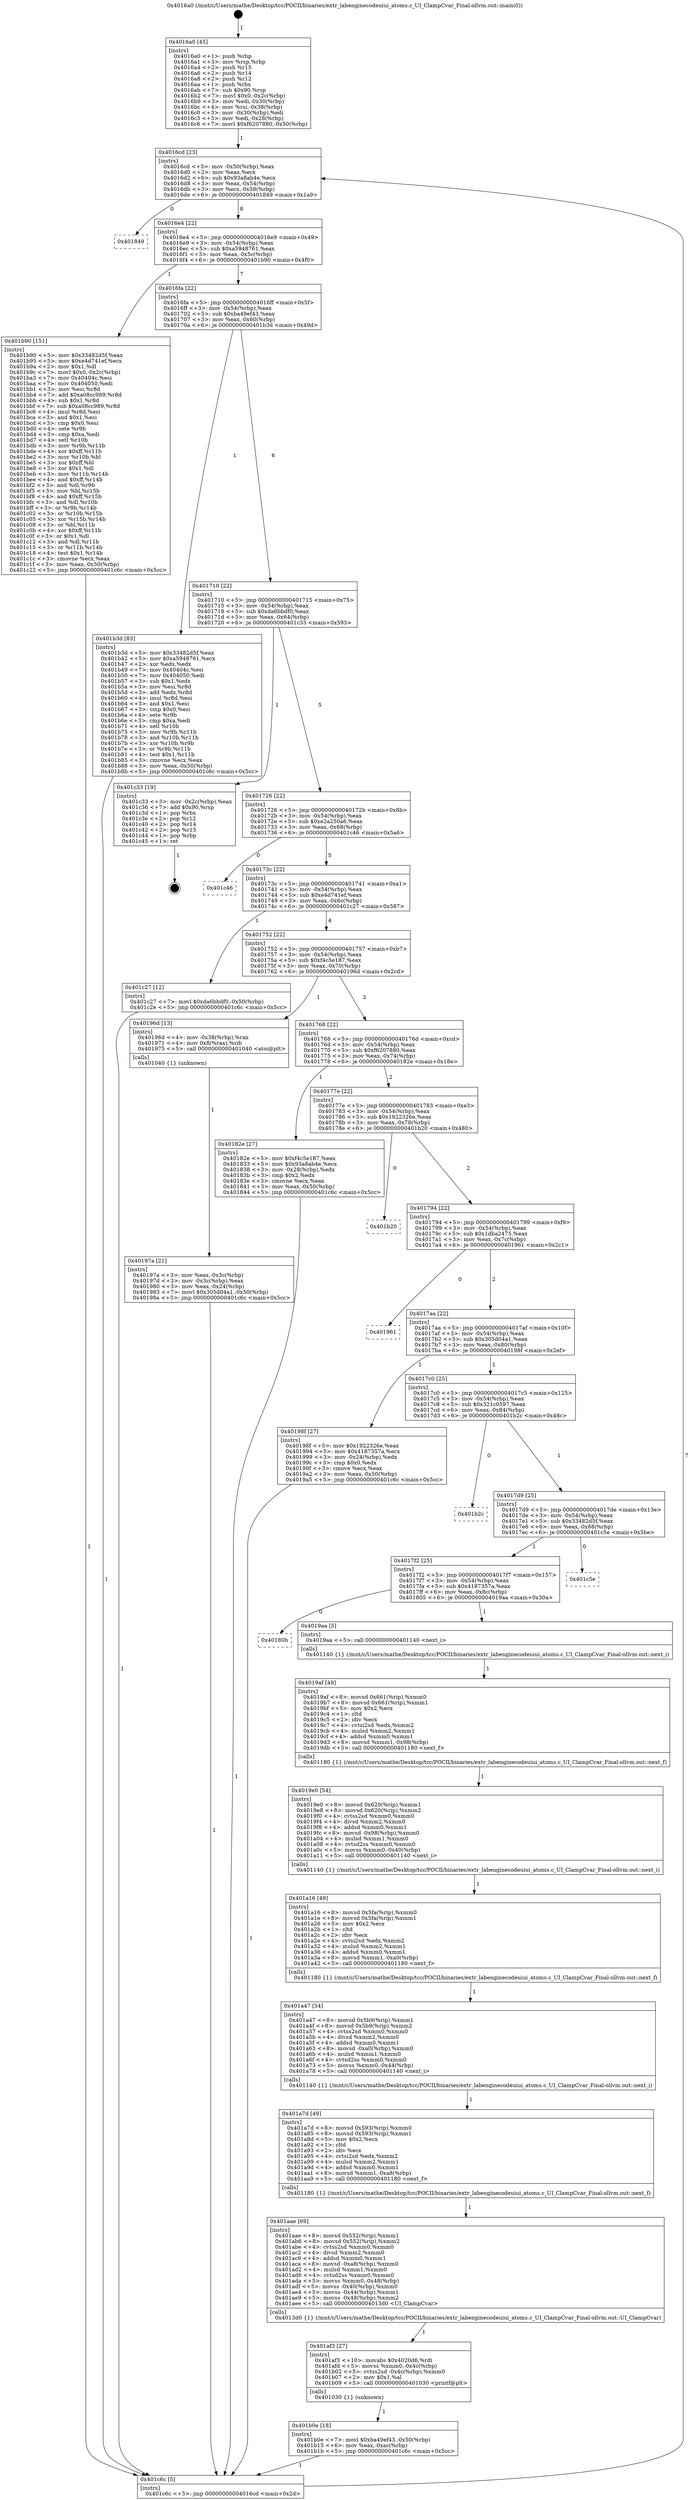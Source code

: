 digraph "0x4016a0" {
  label = "0x4016a0 (/mnt/c/Users/mathe/Desktop/tcc/POCII/binaries/extr_labenginecodeuiui_atoms.c_UI_ClampCvar_Final-ollvm.out::main(0))"
  labelloc = "t"
  node[shape=record]

  Entry [label="",width=0.3,height=0.3,shape=circle,fillcolor=black,style=filled]
  "0x4016cd" [label="{
     0x4016cd [23]\l
     | [instrs]\l
     &nbsp;&nbsp;0x4016cd \<+3\>: mov -0x50(%rbp),%eax\l
     &nbsp;&nbsp;0x4016d0 \<+2\>: mov %eax,%ecx\l
     &nbsp;&nbsp;0x4016d2 \<+6\>: sub $0x93a8ab4e,%ecx\l
     &nbsp;&nbsp;0x4016d8 \<+3\>: mov %eax,-0x54(%rbp)\l
     &nbsp;&nbsp;0x4016db \<+3\>: mov %ecx,-0x58(%rbp)\l
     &nbsp;&nbsp;0x4016de \<+6\>: je 0000000000401849 \<main+0x1a9\>\l
  }"]
  "0x401849" [label="{
     0x401849\l
  }", style=dashed]
  "0x4016e4" [label="{
     0x4016e4 [22]\l
     | [instrs]\l
     &nbsp;&nbsp;0x4016e4 \<+5\>: jmp 00000000004016e9 \<main+0x49\>\l
     &nbsp;&nbsp;0x4016e9 \<+3\>: mov -0x54(%rbp),%eax\l
     &nbsp;&nbsp;0x4016ec \<+5\>: sub $0xa5948761,%eax\l
     &nbsp;&nbsp;0x4016f1 \<+3\>: mov %eax,-0x5c(%rbp)\l
     &nbsp;&nbsp;0x4016f4 \<+6\>: je 0000000000401b90 \<main+0x4f0\>\l
  }"]
  Exit [label="",width=0.3,height=0.3,shape=circle,fillcolor=black,style=filled,peripheries=2]
  "0x401b90" [label="{
     0x401b90 [151]\l
     | [instrs]\l
     &nbsp;&nbsp;0x401b90 \<+5\>: mov $0x33482d5f,%eax\l
     &nbsp;&nbsp;0x401b95 \<+5\>: mov $0xe4d741ef,%ecx\l
     &nbsp;&nbsp;0x401b9a \<+2\>: mov $0x1,%dl\l
     &nbsp;&nbsp;0x401b9c \<+7\>: movl $0x0,-0x2c(%rbp)\l
     &nbsp;&nbsp;0x401ba3 \<+7\>: mov 0x40404c,%esi\l
     &nbsp;&nbsp;0x401baa \<+7\>: mov 0x404050,%edi\l
     &nbsp;&nbsp;0x401bb1 \<+3\>: mov %esi,%r8d\l
     &nbsp;&nbsp;0x401bb4 \<+7\>: add $0xa08cc989,%r8d\l
     &nbsp;&nbsp;0x401bbb \<+4\>: sub $0x1,%r8d\l
     &nbsp;&nbsp;0x401bbf \<+7\>: sub $0xa08cc989,%r8d\l
     &nbsp;&nbsp;0x401bc6 \<+4\>: imul %r8d,%esi\l
     &nbsp;&nbsp;0x401bca \<+3\>: and $0x1,%esi\l
     &nbsp;&nbsp;0x401bcd \<+3\>: cmp $0x0,%esi\l
     &nbsp;&nbsp;0x401bd0 \<+4\>: sete %r9b\l
     &nbsp;&nbsp;0x401bd4 \<+3\>: cmp $0xa,%edi\l
     &nbsp;&nbsp;0x401bd7 \<+4\>: setl %r10b\l
     &nbsp;&nbsp;0x401bdb \<+3\>: mov %r9b,%r11b\l
     &nbsp;&nbsp;0x401bde \<+4\>: xor $0xff,%r11b\l
     &nbsp;&nbsp;0x401be2 \<+3\>: mov %r10b,%bl\l
     &nbsp;&nbsp;0x401be5 \<+3\>: xor $0xff,%bl\l
     &nbsp;&nbsp;0x401be8 \<+3\>: xor $0x1,%dl\l
     &nbsp;&nbsp;0x401beb \<+3\>: mov %r11b,%r14b\l
     &nbsp;&nbsp;0x401bee \<+4\>: and $0xff,%r14b\l
     &nbsp;&nbsp;0x401bf2 \<+3\>: and %dl,%r9b\l
     &nbsp;&nbsp;0x401bf5 \<+3\>: mov %bl,%r15b\l
     &nbsp;&nbsp;0x401bf8 \<+4\>: and $0xff,%r15b\l
     &nbsp;&nbsp;0x401bfc \<+3\>: and %dl,%r10b\l
     &nbsp;&nbsp;0x401bff \<+3\>: or %r9b,%r14b\l
     &nbsp;&nbsp;0x401c02 \<+3\>: or %r10b,%r15b\l
     &nbsp;&nbsp;0x401c05 \<+3\>: xor %r15b,%r14b\l
     &nbsp;&nbsp;0x401c08 \<+3\>: or %bl,%r11b\l
     &nbsp;&nbsp;0x401c0b \<+4\>: xor $0xff,%r11b\l
     &nbsp;&nbsp;0x401c0f \<+3\>: or $0x1,%dl\l
     &nbsp;&nbsp;0x401c12 \<+3\>: and %dl,%r11b\l
     &nbsp;&nbsp;0x401c15 \<+3\>: or %r11b,%r14b\l
     &nbsp;&nbsp;0x401c18 \<+4\>: test $0x1,%r14b\l
     &nbsp;&nbsp;0x401c1c \<+3\>: cmovne %ecx,%eax\l
     &nbsp;&nbsp;0x401c1f \<+3\>: mov %eax,-0x50(%rbp)\l
     &nbsp;&nbsp;0x401c22 \<+5\>: jmp 0000000000401c6c \<main+0x5cc\>\l
  }"]
  "0x4016fa" [label="{
     0x4016fa [22]\l
     | [instrs]\l
     &nbsp;&nbsp;0x4016fa \<+5\>: jmp 00000000004016ff \<main+0x5f\>\l
     &nbsp;&nbsp;0x4016ff \<+3\>: mov -0x54(%rbp),%eax\l
     &nbsp;&nbsp;0x401702 \<+5\>: sub $0xba49ef43,%eax\l
     &nbsp;&nbsp;0x401707 \<+3\>: mov %eax,-0x60(%rbp)\l
     &nbsp;&nbsp;0x40170a \<+6\>: je 0000000000401b3d \<main+0x49d\>\l
  }"]
  "0x401b0e" [label="{
     0x401b0e [18]\l
     | [instrs]\l
     &nbsp;&nbsp;0x401b0e \<+7\>: movl $0xba49ef43,-0x50(%rbp)\l
     &nbsp;&nbsp;0x401b15 \<+6\>: mov %eax,-0xac(%rbp)\l
     &nbsp;&nbsp;0x401b1b \<+5\>: jmp 0000000000401c6c \<main+0x5cc\>\l
  }"]
  "0x401b3d" [label="{
     0x401b3d [83]\l
     | [instrs]\l
     &nbsp;&nbsp;0x401b3d \<+5\>: mov $0x33482d5f,%eax\l
     &nbsp;&nbsp;0x401b42 \<+5\>: mov $0xa5948761,%ecx\l
     &nbsp;&nbsp;0x401b47 \<+2\>: xor %edx,%edx\l
     &nbsp;&nbsp;0x401b49 \<+7\>: mov 0x40404c,%esi\l
     &nbsp;&nbsp;0x401b50 \<+7\>: mov 0x404050,%edi\l
     &nbsp;&nbsp;0x401b57 \<+3\>: sub $0x1,%edx\l
     &nbsp;&nbsp;0x401b5a \<+3\>: mov %esi,%r8d\l
     &nbsp;&nbsp;0x401b5d \<+3\>: add %edx,%r8d\l
     &nbsp;&nbsp;0x401b60 \<+4\>: imul %r8d,%esi\l
     &nbsp;&nbsp;0x401b64 \<+3\>: and $0x1,%esi\l
     &nbsp;&nbsp;0x401b67 \<+3\>: cmp $0x0,%esi\l
     &nbsp;&nbsp;0x401b6a \<+4\>: sete %r9b\l
     &nbsp;&nbsp;0x401b6e \<+3\>: cmp $0xa,%edi\l
     &nbsp;&nbsp;0x401b71 \<+4\>: setl %r10b\l
     &nbsp;&nbsp;0x401b75 \<+3\>: mov %r9b,%r11b\l
     &nbsp;&nbsp;0x401b78 \<+3\>: and %r10b,%r11b\l
     &nbsp;&nbsp;0x401b7b \<+3\>: xor %r10b,%r9b\l
     &nbsp;&nbsp;0x401b7e \<+3\>: or %r9b,%r11b\l
     &nbsp;&nbsp;0x401b81 \<+4\>: test $0x1,%r11b\l
     &nbsp;&nbsp;0x401b85 \<+3\>: cmovne %ecx,%eax\l
     &nbsp;&nbsp;0x401b88 \<+3\>: mov %eax,-0x50(%rbp)\l
     &nbsp;&nbsp;0x401b8b \<+5\>: jmp 0000000000401c6c \<main+0x5cc\>\l
  }"]
  "0x401710" [label="{
     0x401710 [22]\l
     | [instrs]\l
     &nbsp;&nbsp;0x401710 \<+5\>: jmp 0000000000401715 \<main+0x75\>\l
     &nbsp;&nbsp;0x401715 \<+3\>: mov -0x54(%rbp),%eax\l
     &nbsp;&nbsp;0x401718 \<+5\>: sub $0xda6bbdf0,%eax\l
     &nbsp;&nbsp;0x40171d \<+3\>: mov %eax,-0x64(%rbp)\l
     &nbsp;&nbsp;0x401720 \<+6\>: je 0000000000401c33 \<main+0x593\>\l
  }"]
  "0x401af3" [label="{
     0x401af3 [27]\l
     | [instrs]\l
     &nbsp;&nbsp;0x401af3 \<+10\>: movabs $0x4020d6,%rdi\l
     &nbsp;&nbsp;0x401afd \<+5\>: movss %xmm0,-0x4c(%rbp)\l
     &nbsp;&nbsp;0x401b02 \<+5\>: cvtss2sd -0x4c(%rbp),%xmm0\l
     &nbsp;&nbsp;0x401b07 \<+2\>: mov $0x1,%al\l
     &nbsp;&nbsp;0x401b09 \<+5\>: call 0000000000401030 \<printf@plt\>\l
     | [calls]\l
     &nbsp;&nbsp;0x401030 \{1\} (unknown)\l
  }"]
  "0x401c33" [label="{
     0x401c33 [19]\l
     | [instrs]\l
     &nbsp;&nbsp;0x401c33 \<+3\>: mov -0x2c(%rbp),%eax\l
     &nbsp;&nbsp;0x401c36 \<+7\>: add $0x90,%rsp\l
     &nbsp;&nbsp;0x401c3d \<+1\>: pop %rbx\l
     &nbsp;&nbsp;0x401c3e \<+2\>: pop %r12\l
     &nbsp;&nbsp;0x401c40 \<+2\>: pop %r14\l
     &nbsp;&nbsp;0x401c42 \<+2\>: pop %r15\l
     &nbsp;&nbsp;0x401c44 \<+1\>: pop %rbp\l
     &nbsp;&nbsp;0x401c45 \<+1\>: ret\l
  }"]
  "0x401726" [label="{
     0x401726 [22]\l
     | [instrs]\l
     &nbsp;&nbsp;0x401726 \<+5\>: jmp 000000000040172b \<main+0x8b\>\l
     &nbsp;&nbsp;0x40172b \<+3\>: mov -0x54(%rbp),%eax\l
     &nbsp;&nbsp;0x40172e \<+5\>: sub $0xe2a250a6,%eax\l
     &nbsp;&nbsp;0x401733 \<+3\>: mov %eax,-0x68(%rbp)\l
     &nbsp;&nbsp;0x401736 \<+6\>: je 0000000000401c46 \<main+0x5a6\>\l
  }"]
  "0x401aae" [label="{
     0x401aae [69]\l
     | [instrs]\l
     &nbsp;&nbsp;0x401aae \<+8\>: movsd 0x552(%rip),%xmm1\l
     &nbsp;&nbsp;0x401ab6 \<+8\>: movsd 0x552(%rip),%xmm2\l
     &nbsp;&nbsp;0x401abe \<+4\>: cvtss2sd %xmm0,%xmm0\l
     &nbsp;&nbsp;0x401ac2 \<+4\>: divsd %xmm2,%xmm0\l
     &nbsp;&nbsp;0x401ac6 \<+4\>: addsd %xmm0,%xmm1\l
     &nbsp;&nbsp;0x401aca \<+8\>: movsd -0xa8(%rbp),%xmm0\l
     &nbsp;&nbsp;0x401ad2 \<+4\>: mulsd %xmm1,%xmm0\l
     &nbsp;&nbsp;0x401ad6 \<+4\>: cvtsd2ss %xmm0,%xmm0\l
     &nbsp;&nbsp;0x401ada \<+5\>: movss %xmm0,-0x48(%rbp)\l
     &nbsp;&nbsp;0x401adf \<+5\>: movss -0x40(%rbp),%xmm0\l
     &nbsp;&nbsp;0x401ae4 \<+5\>: movss -0x44(%rbp),%xmm1\l
     &nbsp;&nbsp;0x401ae9 \<+5\>: movss -0x48(%rbp),%xmm2\l
     &nbsp;&nbsp;0x401aee \<+5\>: call 00000000004013d0 \<UI_ClampCvar\>\l
     | [calls]\l
     &nbsp;&nbsp;0x4013d0 \{1\} (/mnt/c/Users/mathe/Desktop/tcc/POCII/binaries/extr_labenginecodeuiui_atoms.c_UI_ClampCvar_Final-ollvm.out::UI_ClampCvar)\l
  }"]
  "0x401c46" [label="{
     0x401c46\l
  }", style=dashed]
  "0x40173c" [label="{
     0x40173c [22]\l
     | [instrs]\l
     &nbsp;&nbsp;0x40173c \<+5\>: jmp 0000000000401741 \<main+0xa1\>\l
     &nbsp;&nbsp;0x401741 \<+3\>: mov -0x54(%rbp),%eax\l
     &nbsp;&nbsp;0x401744 \<+5\>: sub $0xe4d741ef,%eax\l
     &nbsp;&nbsp;0x401749 \<+3\>: mov %eax,-0x6c(%rbp)\l
     &nbsp;&nbsp;0x40174c \<+6\>: je 0000000000401c27 \<main+0x587\>\l
  }"]
  "0x401a7d" [label="{
     0x401a7d [49]\l
     | [instrs]\l
     &nbsp;&nbsp;0x401a7d \<+8\>: movsd 0x593(%rip),%xmm0\l
     &nbsp;&nbsp;0x401a85 \<+8\>: movsd 0x593(%rip),%xmm1\l
     &nbsp;&nbsp;0x401a8d \<+5\>: mov $0x2,%ecx\l
     &nbsp;&nbsp;0x401a92 \<+1\>: cltd\l
     &nbsp;&nbsp;0x401a93 \<+2\>: idiv %ecx\l
     &nbsp;&nbsp;0x401a95 \<+4\>: cvtsi2sd %edx,%xmm2\l
     &nbsp;&nbsp;0x401a99 \<+4\>: mulsd %xmm2,%xmm1\l
     &nbsp;&nbsp;0x401a9d \<+4\>: addsd %xmm0,%xmm1\l
     &nbsp;&nbsp;0x401aa1 \<+8\>: movsd %xmm1,-0xa8(%rbp)\l
     &nbsp;&nbsp;0x401aa9 \<+5\>: call 0000000000401180 \<next_f\>\l
     | [calls]\l
     &nbsp;&nbsp;0x401180 \{1\} (/mnt/c/Users/mathe/Desktop/tcc/POCII/binaries/extr_labenginecodeuiui_atoms.c_UI_ClampCvar_Final-ollvm.out::next_f)\l
  }"]
  "0x401c27" [label="{
     0x401c27 [12]\l
     | [instrs]\l
     &nbsp;&nbsp;0x401c27 \<+7\>: movl $0xda6bbdf0,-0x50(%rbp)\l
     &nbsp;&nbsp;0x401c2e \<+5\>: jmp 0000000000401c6c \<main+0x5cc\>\l
  }"]
  "0x401752" [label="{
     0x401752 [22]\l
     | [instrs]\l
     &nbsp;&nbsp;0x401752 \<+5\>: jmp 0000000000401757 \<main+0xb7\>\l
     &nbsp;&nbsp;0x401757 \<+3\>: mov -0x54(%rbp),%eax\l
     &nbsp;&nbsp;0x40175a \<+5\>: sub $0xf4c5e187,%eax\l
     &nbsp;&nbsp;0x40175f \<+3\>: mov %eax,-0x70(%rbp)\l
     &nbsp;&nbsp;0x401762 \<+6\>: je 000000000040196d \<main+0x2cd\>\l
  }"]
  "0x401a47" [label="{
     0x401a47 [54]\l
     | [instrs]\l
     &nbsp;&nbsp;0x401a47 \<+8\>: movsd 0x5b9(%rip),%xmm1\l
     &nbsp;&nbsp;0x401a4f \<+8\>: movsd 0x5b9(%rip),%xmm2\l
     &nbsp;&nbsp;0x401a57 \<+4\>: cvtss2sd %xmm0,%xmm0\l
     &nbsp;&nbsp;0x401a5b \<+4\>: divsd %xmm2,%xmm0\l
     &nbsp;&nbsp;0x401a5f \<+4\>: addsd %xmm0,%xmm1\l
     &nbsp;&nbsp;0x401a63 \<+8\>: movsd -0xa0(%rbp),%xmm0\l
     &nbsp;&nbsp;0x401a6b \<+4\>: mulsd %xmm1,%xmm0\l
     &nbsp;&nbsp;0x401a6f \<+4\>: cvtsd2ss %xmm0,%xmm0\l
     &nbsp;&nbsp;0x401a73 \<+5\>: movss %xmm0,-0x44(%rbp)\l
     &nbsp;&nbsp;0x401a78 \<+5\>: call 0000000000401140 \<next_i\>\l
     | [calls]\l
     &nbsp;&nbsp;0x401140 \{1\} (/mnt/c/Users/mathe/Desktop/tcc/POCII/binaries/extr_labenginecodeuiui_atoms.c_UI_ClampCvar_Final-ollvm.out::next_i)\l
  }"]
  "0x40196d" [label="{
     0x40196d [13]\l
     | [instrs]\l
     &nbsp;&nbsp;0x40196d \<+4\>: mov -0x38(%rbp),%rax\l
     &nbsp;&nbsp;0x401971 \<+4\>: mov 0x8(%rax),%rdi\l
     &nbsp;&nbsp;0x401975 \<+5\>: call 0000000000401040 \<atoi@plt\>\l
     | [calls]\l
     &nbsp;&nbsp;0x401040 \{1\} (unknown)\l
  }"]
  "0x401768" [label="{
     0x401768 [22]\l
     | [instrs]\l
     &nbsp;&nbsp;0x401768 \<+5\>: jmp 000000000040176d \<main+0xcd\>\l
     &nbsp;&nbsp;0x40176d \<+3\>: mov -0x54(%rbp),%eax\l
     &nbsp;&nbsp;0x401770 \<+5\>: sub $0xf6207880,%eax\l
     &nbsp;&nbsp;0x401775 \<+3\>: mov %eax,-0x74(%rbp)\l
     &nbsp;&nbsp;0x401778 \<+6\>: je 000000000040182e \<main+0x18e\>\l
  }"]
  "0x401a16" [label="{
     0x401a16 [49]\l
     | [instrs]\l
     &nbsp;&nbsp;0x401a16 \<+8\>: movsd 0x5fa(%rip),%xmm0\l
     &nbsp;&nbsp;0x401a1e \<+8\>: movsd 0x5fa(%rip),%xmm1\l
     &nbsp;&nbsp;0x401a26 \<+5\>: mov $0x2,%ecx\l
     &nbsp;&nbsp;0x401a2b \<+1\>: cltd\l
     &nbsp;&nbsp;0x401a2c \<+2\>: idiv %ecx\l
     &nbsp;&nbsp;0x401a2e \<+4\>: cvtsi2sd %edx,%xmm2\l
     &nbsp;&nbsp;0x401a32 \<+4\>: mulsd %xmm2,%xmm1\l
     &nbsp;&nbsp;0x401a36 \<+4\>: addsd %xmm0,%xmm1\l
     &nbsp;&nbsp;0x401a3a \<+8\>: movsd %xmm1,-0xa0(%rbp)\l
     &nbsp;&nbsp;0x401a42 \<+5\>: call 0000000000401180 \<next_f\>\l
     | [calls]\l
     &nbsp;&nbsp;0x401180 \{1\} (/mnt/c/Users/mathe/Desktop/tcc/POCII/binaries/extr_labenginecodeuiui_atoms.c_UI_ClampCvar_Final-ollvm.out::next_f)\l
  }"]
  "0x40182e" [label="{
     0x40182e [27]\l
     | [instrs]\l
     &nbsp;&nbsp;0x40182e \<+5\>: mov $0xf4c5e187,%eax\l
     &nbsp;&nbsp;0x401833 \<+5\>: mov $0x93a8ab4e,%ecx\l
     &nbsp;&nbsp;0x401838 \<+3\>: mov -0x28(%rbp),%edx\l
     &nbsp;&nbsp;0x40183b \<+3\>: cmp $0x2,%edx\l
     &nbsp;&nbsp;0x40183e \<+3\>: cmovne %ecx,%eax\l
     &nbsp;&nbsp;0x401841 \<+3\>: mov %eax,-0x50(%rbp)\l
     &nbsp;&nbsp;0x401844 \<+5\>: jmp 0000000000401c6c \<main+0x5cc\>\l
  }"]
  "0x40177e" [label="{
     0x40177e [22]\l
     | [instrs]\l
     &nbsp;&nbsp;0x40177e \<+5\>: jmp 0000000000401783 \<main+0xe3\>\l
     &nbsp;&nbsp;0x401783 \<+3\>: mov -0x54(%rbp),%eax\l
     &nbsp;&nbsp;0x401786 \<+5\>: sub $0x1922326e,%eax\l
     &nbsp;&nbsp;0x40178b \<+3\>: mov %eax,-0x78(%rbp)\l
     &nbsp;&nbsp;0x40178e \<+6\>: je 0000000000401b20 \<main+0x480\>\l
  }"]
  "0x401c6c" [label="{
     0x401c6c [5]\l
     | [instrs]\l
     &nbsp;&nbsp;0x401c6c \<+5\>: jmp 00000000004016cd \<main+0x2d\>\l
  }"]
  "0x4016a0" [label="{
     0x4016a0 [45]\l
     | [instrs]\l
     &nbsp;&nbsp;0x4016a0 \<+1\>: push %rbp\l
     &nbsp;&nbsp;0x4016a1 \<+3\>: mov %rsp,%rbp\l
     &nbsp;&nbsp;0x4016a4 \<+2\>: push %r15\l
     &nbsp;&nbsp;0x4016a6 \<+2\>: push %r14\l
     &nbsp;&nbsp;0x4016a8 \<+2\>: push %r12\l
     &nbsp;&nbsp;0x4016aa \<+1\>: push %rbx\l
     &nbsp;&nbsp;0x4016ab \<+7\>: sub $0x90,%rsp\l
     &nbsp;&nbsp;0x4016b2 \<+7\>: movl $0x0,-0x2c(%rbp)\l
     &nbsp;&nbsp;0x4016b9 \<+3\>: mov %edi,-0x30(%rbp)\l
     &nbsp;&nbsp;0x4016bc \<+4\>: mov %rsi,-0x38(%rbp)\l
     &nbsp;&nbsp;0x4016c0 \<+3\>: mov -0x30(%rbp),%edi\l
     &nbsp;&nbsp;0x4016c3 \<+3\>: mov %edi,-0x28(%rbp)\l
     &nbsp;&nbsp;0x4016c6 \<+7\>: movl $0xf6207880,-0x50(%rbp)\l
  }"]
  "0x40197a" [label="{
     0x40197a [21]\l
     | [instrs]\l
     &nbsp;&nbsp;0x40197a \<+3\>: mov %eax,-0x3c(%rbp)\l
     &nbsp;&nbsp;0x40197d \<+3\>: mov -0x3c(%rbp),%eax\l
     &nbsp;&nbsp;0x401980 \<+3\>: mov %eax,-0x24(%rbp)\l
     &nbsp;&nbsp;0x401983 \<+7\>: movl $0x305d04a1,-0x50(%rbp)\l
     &nbsp;&nbsp;0x40198a \<+5\>: jmp 0000000000401c6c \<main+0x5cc\>\l
  }"]
  "0x4019e0" [label="{
     0x4019e0 [54]\l
     | [instrs]\l
     &nbsp;&nbsp;0x4019e0 \<+8\>: movsd 0x620(%rip),%xmm1\l
     &nbsp;&nbsp;0x4019e8 \<+8\>: movsd 0x620(%rip),%xmm2\l
     &nbsp;&nbsp;0x4019f0 \<+4\>: cvtss2sd %xmm0,%xmm0\l
     &nbsp;&nbsp;0x4019f4 \<+4\>: divsd %xmm2,%xmm0\l
     &nbsp;&nbsp;0x4019f8 \<+4\>: addsd %xmm0,%xmm1\l
     &nbsp;&nbsp;0x4019fc \<+8\>: movsd -0x98(%rbp),%xmm0\l
     &nbsp;&nbsp;0x401a04 \<+4\>: mulsd %xmm1,%xmm0\l
     &nbsp;&nbsp;0x401a08 \<+4\>: cvtsd2ss %xmm0,%xmm0\l
     &nbsp;&nbsp;0x401a0c \<+5\>: movss %xmm0,-0x40(%rbp)\l
     &nbsp;&nbsp;0x401a11 \<+5\>: call 0000000000401140 \<next_i\>\l
     | [calls]\l
     &nbsp;&nbsp;0x401140 \{1\} (/mnt/c/Users/mathe/Desktop/tcc/POCII/binaries/extr_labenginecodeuiui_atoms.c_UI_ClampCvar_Final-ollvm.out::next_i)\l
  }"]
  "0x401b20" [label="{
     0x401b20\l
  }", style=dashed]
  "0x401794" [label="{
     0x401794 [22]\l
     | [instrs]\l
     &nbsp;&nbsp;0x401794 \<+5\>: jmp 0000000000401799 \<main+0xf9\>\l
     &nbsp;&nbsp;0x401799 \<+3\>: mov -0x54(%rbp),%eax\l
     &nbsp;&nbsp;0x40179c \<+5\>: sub $0x1dba2475,%eax\l
     &nbsp;&nbsp;0x4017a1 \<+3\>: mov %eax,-0x7c(%rbp)\l
     &nbsp;&nbsp;0x4017a4 \<+6\>: je 0000000000401961 \<main+0x2c1\>\l
  }"]
  "0x4019af" [label="{
     0x4019af [49]\l
     | [instrs]\l
     &nbsp;&nbsp;0x4019af \<+8\>: movsd 0x661(%rip),%xmm0\l
     &nbsp;&nbsp;0x4019b7 \<+8\>: movsd 0x661(%rip),%xmm1\l
     &nbsp;&nbsp;0x4019bf \<+5\>: mov $0x2,%ecx\l
     &nbsp;&nbsp;0x4019c4 \<+1\>: cltd\l
     &nbsp;&nbsp;0x4019c5 \<+2\>: idiv %ecx\l
     &nbsp;&nbsp;0x4019c7 \<+4\>: cvtsi2sd %edx,%xmm2\l
     &nbsp;&nbsp;0x4019cb \<+4\>: mulsd %xmm2,%xmm1\l
     &nbsp;&nbsp;0x4019cf \<+4\>: addsd %xmm0,%xmm1\l
     &nbsp;&nbsp;0x4019d3 \<+8\>: movsd %xmm1,-0x98(%rbp)\l
     &nbsp;&nbsp;0x4019db \<+5\>: call 0000000000401180 \<next_f\>\l
     | [calls]\l
     &nbsp;&nbsp;0x401180 \{1\} (/mnt/c/Users/mathe/Desktop/tcc/POCII/binaries/extr_labenginecodeuiui_atoms.c_UI_ClampCvar_Final-ollvm.out::next_f)\l
  }"]
  "0x401961" [label="{
     0x401961\l
  }", style=dashed]
  "0x4017aa" [label="{
     0x4017aa [22]\l
     | [instrs]\l
     &nbsp;&nbsp;0x4017aa \<+5\>: jmp 00000000004017af \<main+0x10f\>\l
     &nbsp;&nbsp;0x4017af \<+3\>: mov -0x54(%rbp),%eax\l
     &nbsp;&nbsp;0x4017b2 \<+5\>: sub $0x305d04a1,%eax\l
     &nbsp;&nbsp;0x4017b7 \<+3\>: mov %eax,-0x80(%rbp)\l
     &nbsp;&nbsp;0x4017ba \<+6\>: je 000000000040198f \<main+0x2ef\>\l
  }"]
  "0x40180b" [label="{
     0x40180b\l
  }", style=dashed]
  "0x40198f" [label="{
     0x40198f [27]\l
     | [instrs]\l
     &nbsp;&nbsp;0x40198f \<+5\>: mov $0x1922326e,%eax\l
     &nbsp;&nbsp;0x401994 \<+5\>: mov $0x4187357a,%ecx\l
     &nbsp;&nbsp;0x401999 \<+3\>: mov -0x24(%rbp),%edx\l
     &nbsp;&nbsp;0x40199c \<+3\>: cmp $0x0,%edx\l
     &nbsp;&nbsp;0x40199f \<+3\>: cmove %ecx,%eax\l
     &nbsp;&nbsp;0x4019a2 \<+3\>: mov %eax,-0x50(%rbp)\l
     &nbsp;&nbsp;0x4019a5 \<+5\>: jmp 0000000000401c6c \<main+0x5cc\>\l
  }"]
  "0x4017c0" [label="{
     0x4017c0 [25]\l
     | [instrs]\l
     &nbsp;&nbsp;0x4017c0 \<+5\>: jmp 00000000004017c5 \<main+0x125\>\l
     &nbsp;&nbsp;0x4017c5 \<+3\>: mov -0x54(%rbp),%eax\l
     &nbsp;&nbsp;0x4017c8 \<+5\>: sub $0x321c0597,%eax\l
     &nbsp;&nbsp;0x4017cd \<+6\>: mov %eax,-0x84(%rbp)\l
     &nbsp;&nbsp;0x4017d3 \<+6\>: je 0000000000401b2c \<main+0x48c\>\l
  }"]
  "0x4019aa" [label="{
     0x4019aa [5]\l
     | [instrs]\l
     &nbsp;&nbsp;0x4019aa \<+5\>: call 0000000000401140 \<next_i\>\l
     | [calls]\l
     &nbsp;&nbsp;0x401140 \{1\} (/mnt/c/Users/mathe/Desktop/tcc/POCII/binaries/extr_labenginecodeuiui_atoms.c_UI_ClampCvar_Final-ollvm.out::next_i)\l
  }"]
  "0x401b2c" [label="{
     0x401b2c\l
  }", style=dashed]
  "0x4017d9" [label="{
     0x4017d9 [25]\l
     | [instrs]\l
     &nbsp;&nbsp;0x4017d9 \<+5\>: jmp 00000000004017de \<main+0x13e\>\l
     &nbsp;&nbsp;0x4017de \<+3\>: mov -0x54(%rbp),%eax\l
     &nbsp;&nbsp;0x4017e1 \<+5\>: sub $0x33482d5f,%eax\l
     &nbsp;&nbsp;0x4017e6 \<+6\>: mov %eax,-0x88(%rbp)\l
     &nbsp;&nbsp;0x4017ec \<+6\>: je 0000000000401c5e \<main+0x5be\>\l
  }"]
  "0x4017f2" [label="{
     0x4017f2 [25]\l
     | [instrs]\l
     &nbsp;&nbsp;0x4017f2 \<+5\>: jmp 00000000004017f7 \<main+0x157\>\l
     &nbsp;&nbsp;0x4017f7 \<+3\>: mov -0x54(%rbp),%eax\l
     &nbsp;&nbsp;0x4017fa \<+5\>: sub $0x4187357a,%eax\l
     &nbsp;&nbsp;0x4017ff \<+6\>: mov %eax,-0x8c(%rbp)\l
     &nbsp;&nbsp;0x401805 \<+6\>: je 00000000004019aa \<main+0x30a\>\l
  }"]
  "0x401c5e" [label="{
     0x401c5e\l
  }", style=dashed]
  Entry -> "0x4016a0" [label=" 1"]
  "0x4016cd" -> "0x401849" [label=" 0"]
  "0x4016cd" -> "0x4016e4" [label=" 8"]
  "0x401c33" -> Exit [label=" 1"]
  "0x4016e4" -> "0x401b90" [label=" 1"]
  "0x4016e4" -> "0x4016fa" [label=" 7"]
  "0x401c27" -> "0x401c6c" [label=" 1"]
  "0x4016fa" -> "0x401b3d" [label=" 1"]
  "0x4016fa" -> "0x401710" [label=" 6"]
  "0x401b90" -> "0x401c6c" [label=" 1"]
  "0x401710" -> "0x401c33" [label=" 1"]
  "0x401710" -> "0x401726" [label=" 5"]
  "0x401b3d" -> "0x401c6c" [label=" 1"]
  "0x401726" -> "0x401c46" [label=" 0"]
  "0x401726" -> "0x40173c" [label=" 5"]
  "0x401b0e" -> "0x401c6c" [label=" 1"]
  "0x40173c" -> "0x401c27" [label=" 1"]
  "0x40173c" -> "0x401752" [label=" 4"]
  "0x401af3" -> "0x401b0e" [label=" 1"]
  "0x401752" -> "0x40196d" [label=" 1"]
  "0x401752" -> "0x401768" [label=" 3"]
  "0x401aae" -> "0x401af3" [label=" 1"]
  "0x401768" -> "0x40182e" [label=" 1"]
  "0x401768" -> "0x40177e" [label=" 2"]
  "0x40182e" -> "0x401c6c" [label=" 1"]
  "0x4016a0" -> "0x4016cd" [label=" 1"]
  "0x401c6c" -> "0x4016cd" [label=" 7"]
  "0x40196d" -> "0x40197a" [label=" 1"]
  "0x40197a" -> "0x401c6c" [label=" 1"]
  "0x401a7d" -> "0x401aae" [label=" 1"]
  "0x40177e" -> "0x401b20" [label=" 0"]
  "0x40177e" -> "0x401794" [label=" 2"]
  "0x401a47" -> "0x401a7d" [label=" 1"]
  "0x401794" -> "0x401961" [label=" 0"]
  "0x401794" -> "0x4017aa" [label=" 2"]
  "0x401a16" -> "0x401a47" [label=" 1"]
  "0x4017aa" -> "0x40198f" [label=" 1"]
  "0x4017aa" -> "0x4017c0" [label=" 1"]
  "0x40198f" -> "0x401c6c" [label=" 1"]
  "0x4019e0" -> "0x401a16" [label=" 1"]
  "0x4017c0" -> "0x401b2c" [label=" 0"]
  "0x4017c0" -> "0x4017d9" [label=" 1"]
  "0x4019af" -> "0x4019e0" [label=" 1"]
  "0x4017d9" -> "0x401c5e" [label=" 0"]
  "0x4017d9" -> "0x4017f2" [label=" 1"]
  "0x4019aa" -> "0x4019af" [label=" 1"]
  "0x4017f2" -> "0x4019aa" [label=" 1"]
  "0x4017f2" -> "0x40180b" [label=" 0"]
}
